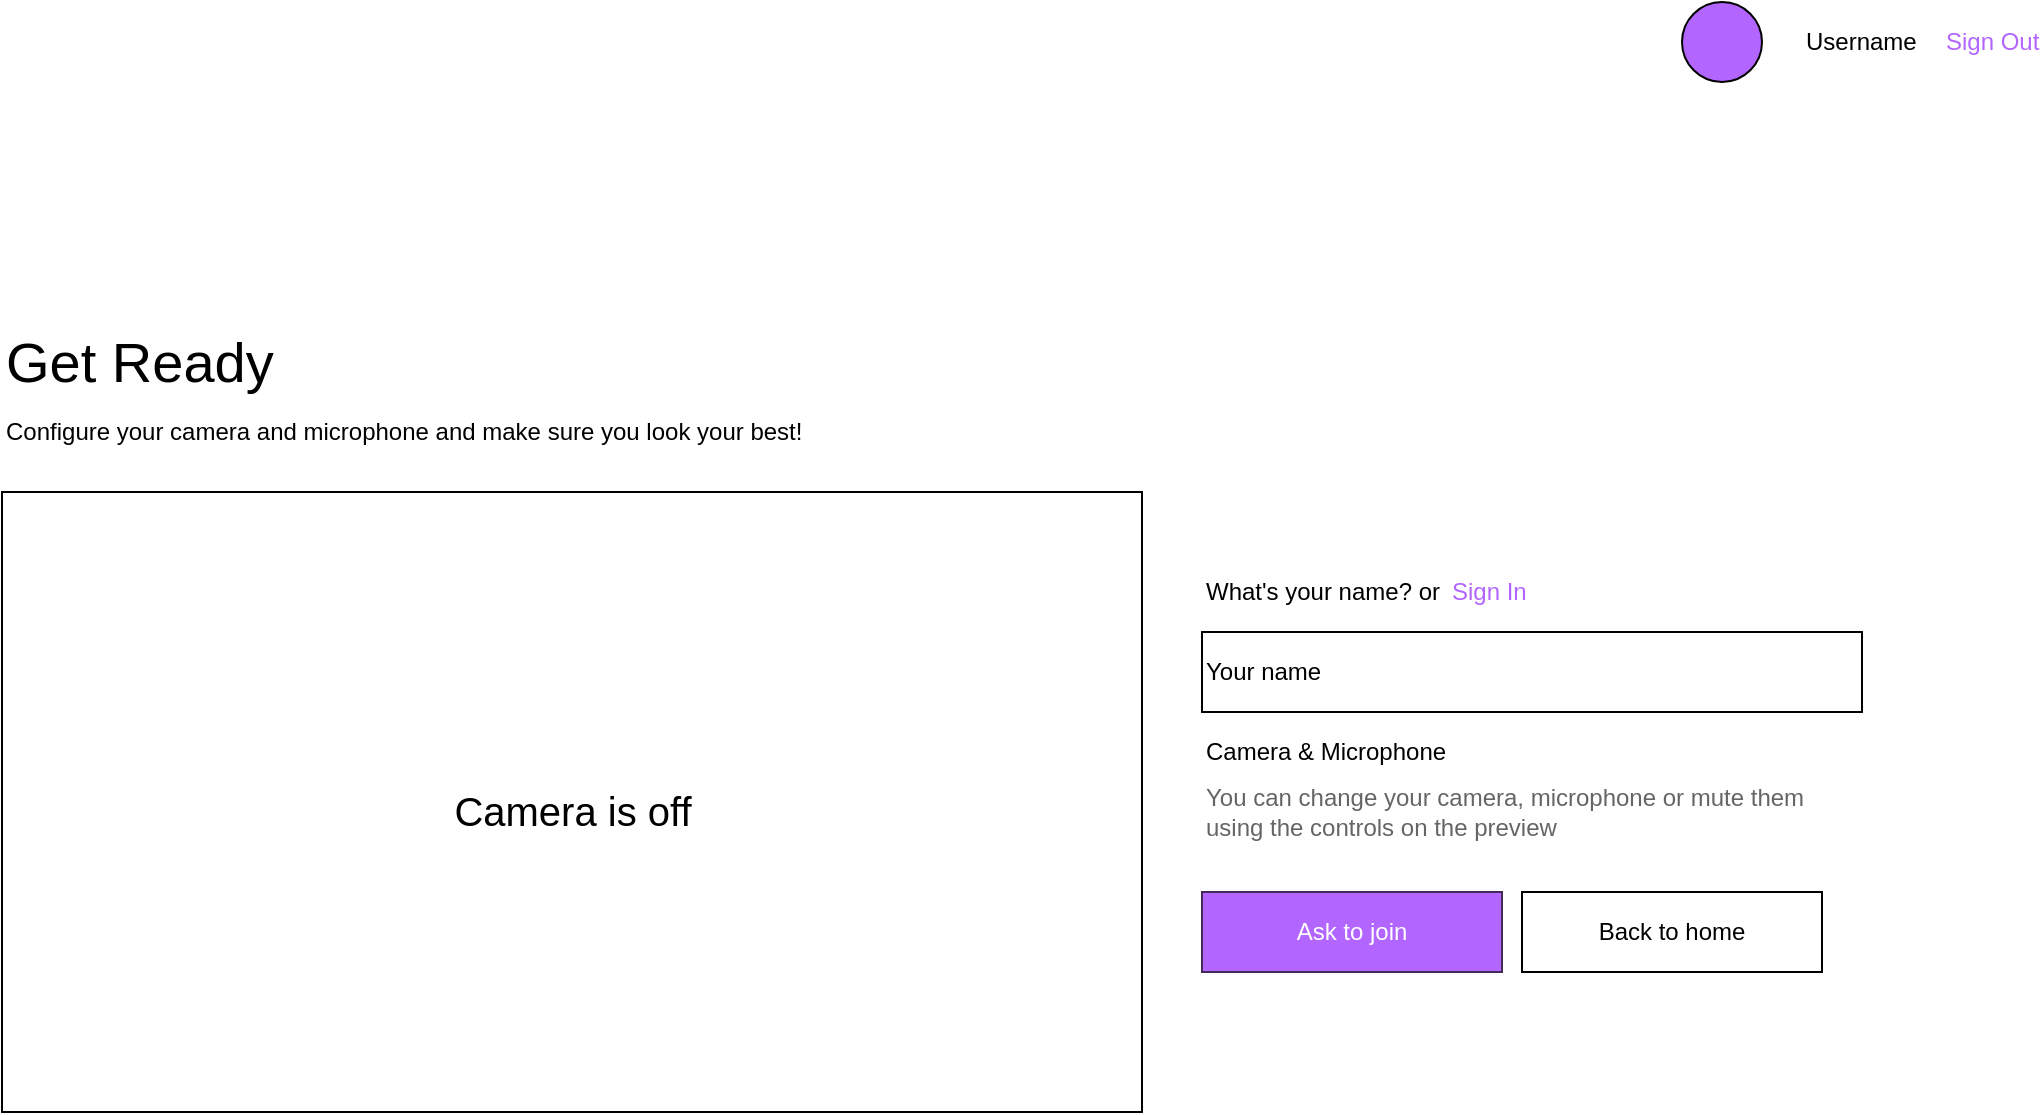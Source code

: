 <mxfile>
    <diagram id="ksJ8OBkkBK5ntvKOhaUa" name="Page-1">
        <mxGraphModel dx="579" dy="497" grid="1" gridSize="10" guides="1" tooltips="1" connect="1" arrows="1" fold="1" page="1" pageScale="1" pageWidth="1169" pageHeight="827" math="0" shadow="0">
            <root>
                <mxCell id="0"/>
                <mxCell id="1" parent="0"/>
                <mxCell id="2" value="Ask to join" style="rounded=0;whiteSpace=wrap;html=1;fillColor=#B266FF;fontColor=#ffffff;strokeColor=#432D57;" parent="1" vertex="1">
                    <mxGeometry x="720" y="470" width="150" height="40" as="geometry"/>
                </mxCell>
                <mxCell id="3" value="Get Ready" style="text;html=1;strokeColor=none;fillColor=none;align=left;verticalAlign=middle;whiteSpace=wrap;rounded=0;fontSize=28;fontStyle=0" parent="1" vertex="1">
                    <mxGeometry x="120" y="190" width="195" height="30" as="geometry"/>
                </mxCell>
                <mxCell id="4" value="Configure your camera and microphone and make sure you look your best!" style="text;html=1;strokeColor=none;fillColor=none;align=left;verticalAlign=middle;whiteSpace=wrap;rounded=0;" parent="1" vertex="1">
                    <mxGeometry x="120" y="230" width="460" height="20" as="geometry"/>
                </mxCell>
                <mxCell id="9" value="" style="ellipse;whiteSpace=wrap;html=1;aspect=fixed;fontSize=16;fontColor=#B266FF;fillColor=#B266FF;" parent="1" vertex="1">
                    <mxGeometry x="960" y="25" width="40" height="40" as="geometry"/>
                </mxCell>
                <mxCell id="11" value="Username" style="text;html=1;strokeColor=none;fillColor=none;align=left;verticalAlign=middle;whiteSpace=wrap;rounded=0;" parent="1" vertex="1">
                    <mxGeometry x="1020" y="35" width="60" height="20" as="geometry"/>
                </mxCell>
                <mxCell id="12" value="Sign Out" style="text;html=1;strokeColor=none;fillColor=none;align=left;verticalAlign=middle;whiteSpace=wrap;rounded=0;fontColor=#B266FF;" parent="1" vertex="1">
                    <mxGeometry x="1090" y="35" width="50" height="20" as="geometry"/>
                </mxCell>
                <mxCell id="13" value="" style="rounded=0;whiteSpace=wrap;html=1;" parent="1" vertex="1">
                    <mxGeometry x="120" y="270" width="570" height="310" as="geometry"/>
                </mxCell>
                <mxCell id="14" value="Camera is off" style="text;html=1;strokeColor=none;fillColor=none;align=center;verticalAlign=middle;whiteSpace=wrap;rounded=0;fontSize=20;fontStyle=0" parent="1" vertex="1">
                    <mxGeometry x="307.5" y="414" width="195" height="30" as="geometry"/>
                </mxCell>
                <mxCell id="19" value="Camera &amp;amp; Microphone" style="text;html=1;strokeColor=none;fillColor=none;align=left;verticalAlign=middle;whiteSpace=wrap;rounded=0;" parent="1" vertex="1">
                    <mxGeometry x="720" y="390" width="200" height="20" as="geometry"/>
                </mxCell>
                <mxCell id="26" value="What's your name? or" style="text;html=1;strokeColor=none;fillColor=none;align=left;verticalAlign=middle;whiteSpace=wrap;rounded=0;" parent="1" vertex="1">
                    <mxGeometry x="720" y="310" width="120" height="20" as="geometry"/>
                </mxCell>
                <mxCell id="27" value="Your name" style="rounded=0;whiteSpace=wrap;html=1;align=left;" parent="1" vertex="1">
                    <mxGeometry x="720" y="340" width="330" height="40" as="geometry"/>
                </mxCell>
                <mxCell id="28" value="Sign In" style="text;html=1;strokeColor=none;fillColor=none;align=left;verticalAlign=middle;whiteSpace=wrap;rounded=0;fontColor=#B266FF;" parent="1" vertex="1">
                    <mxGeometry x="843" y="310" width="50" height="20" as="geometry"/>
                </mxCell>
                <mxCell id="30" value="Back to home" style="rounded=0;whiteSpace=wrap;html=1;" parent="1" vertex="1">
                    <mxGeometry x="880" y="470" width="150" height="40" as="geometry"/>
                </mxCell>
                <mxCell id="31" value="You can change your camera, microphone or mute them using the controls on the preview" style="text;html=1;strokeColor=none;fillColor=none;align=left;verticalAlign=middle;whiteSpace=wrap;rounded=0;textOpacity=60;" vertex="1" parent="1">
                    <mxGeometry x="720" y="410" width="320" height="40" as="geometry"/>
                </mxCell>
            </root>
        </mxGraphModel>
    </diagram>
</mxfile>